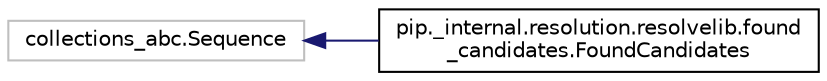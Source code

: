 digraph "Graphical Class Hierarchy"
{
 // LATEX_PDF_SIZE
  edge [fontname="Helvetica",fontsize="10",labelfontname="Helvetica",labelfontsize="10"];
  node [fontname="Helvetica",fontsize="10",shape=record];
  rankdir="LR";
  Node3307 [label="collections_abc.Sequence",height=0.2,width=0.4,color="grey75", fillcolor="white", style="filled",tooltip=" "];
  Node3307 -> Node0 [dir="back",color="midnightblue",fontsize="10",style="solid",fontname="Helvetica"];
  Node0 [label="pip._internal.resolution.resolvelib.found\l_candidates.FoundCandidates",height=0.2,width=0.4,color="black", fillcolor="white", style="filled",URL="$classpip_1_1__internal_1_1resolution_1_1resolvelib_1_1found__candidates_1_1_found_candidates.html",tooltip=" "];
}
